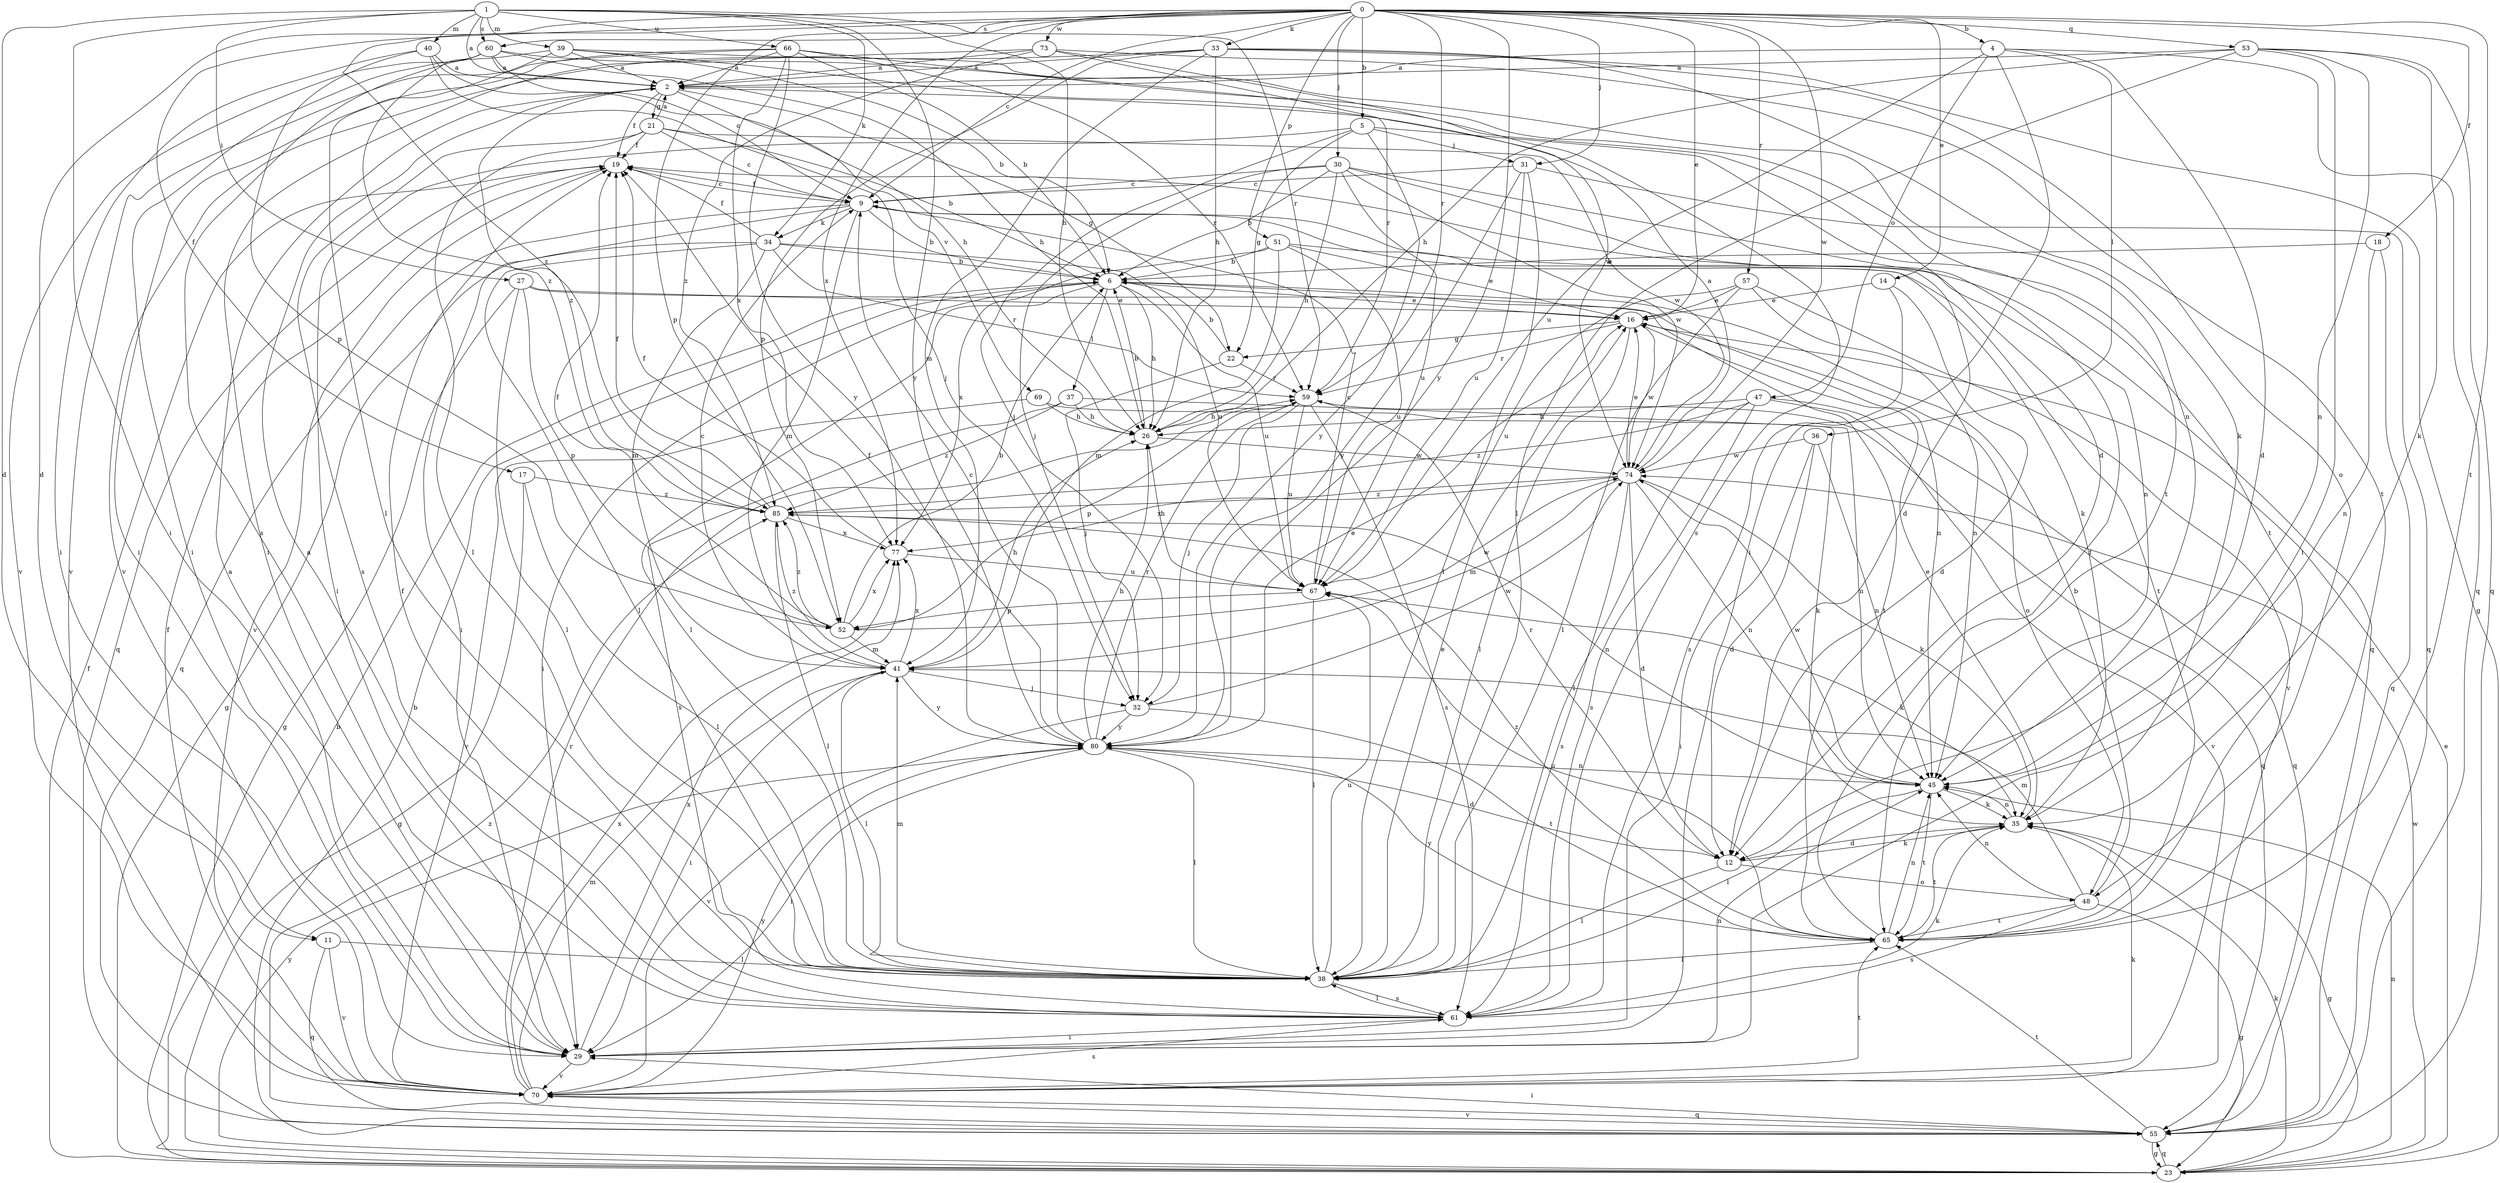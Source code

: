 strict digraph  {
0;
1;
2;
4;
5;
6;
9;
11;
12;
14;
16;
17;
18;
19;
21;
22;
23;
26;
27;
29;
30;
31;
32;
33;
34;
35;
36;
37;
38;
39;
40;
41;
45;
47;
48;
51;
52;
53;
55;
57;
59;
60;
61;
65;
66;
67;
69;
70;
73;
74;
77;
80;
85;
0 -> 4  [label=b];
0 -> 5  [label=b];
0 -> 9  [label=c];
0 -> 11  [label=d];
0 -> 14  [label=e];
0 -> 16  [label=e];
0 -> 17  [label=f];
0 -> 18  [label=f];
0 -> 30  [label=j];
0 -> 31  [label=j];
0 -> 33  [label=k];
0 -> 51  [label=p];
0 -> 52  [label=p];
0 -> 53  [label=q];
0 -> 57  [label=r];
0 -> 59  [label=r];
0 -> 60  [label=s];
0 -> 65  [label=t];
0 -> 73  [label=w];
0 -> 74  [label=w];
0 -> 77  [label=x];
0 -> 80  [label=y];
0 -> 85  [label=z];
1 -> 2  [label=a];
1 -> 11  [label=d];
1 -> 26  [label=h];
1 -> 27  [label=i];
1 -> 29  [label=i];
1 -> 34  [label=k];
1 -> 39  [label=m];
1 -> 40  [label=m];
1 -> 59  [label=r];
1 -> 60  [label=s];
1 -> 66  [label=u];
1 -> 80  [label=y];
2 -> 19  [label=f];
2 -> 21  [label=g];
2 -> 22  [label=g];
2 -> 69  [label=v];
2 -> 85  [label=z];
4 -> 2  [label=a];
4 -> 12  [label=d];
4 -> 29  [label=i];
4 -> 36  [label=l];
4 -> 47  [label=o];
4 -> 55  [label=q];
4 -> 67  [label=u];
5 -> 22  [label=g];
5 -> 29  [label=i];
5 -> 31  [label=j];
5 -> 32  [label=j];
5 -> 65  [label=t];
5 -> 80  [label=y];
6 -> 16  [label=e];
6 -> 26  [label=h];
6 -> 29  [label=i];
6 -> 37  [label=l];
6 -> 38  [label=l];
6 -> 65  [label=t];
6 -> 67  [label=u];
9 -> 6  [label=b];
9 -> 19  [label=f];
9 -> 29  [label=i];
9 -> 34  [label=k];
9 -> 35  [label=k];
9 -> 41  [label=m];
9 -> 45  [label=n];
9 -> 55  [label=q];
11 -> 38  [label=l];
11 -> 55  [label=q];
11 -> 70  [label=v];
12 -> 35  [label=k];
12 -> 38  [label=l];
12 -> 48  [label=o];
12 -> 59  [label=r];
14 -> 12  [label=d];
14 -> 16  [label=e];
14 -> 61  [label=s];
16 -> 22  [label=g];
16 -> 38  [label=l];
16 -> 48  [label=o];
16 -> 59  [label=r];
16 -> 74  [label=w];
17 -> 23  [label=g];
17 -> 38  [label=l];
17 -> 85  [label=z];
18 -> 6  [label=b];
18 -> 45  [label=n];
18 -> 55  [label=q];
19 -> 9  [label=c];
19 -> 55  [label=q];
19 -> 70  [label=v];
21 -> 2  [label=a];
21 -> 6  [label=b];
21 -> 9  [label=c];
21 -> 19  [label=f];
21 -> 38  [label=l];
21 -> 61  [label=s];
21 -> 74  [label=w];
22 -> 6  [label=b];
22 -> 32  [label=j];
22 -> 59  [label=r];
23 -> 6  [label=b];
23 -> 16  [label=e];
23 -> 19  [label=f];
23 -> 35  [label=k];
23 -> 45  [label=n];
23 -> 55  [label=q];
23 -> 74  [label=w];
23 -> 80  [label=y];
26 -> 6  [label=b];
26 -> 74  [label=w];
27 -> 16  [label=e];
27 -> 23  [label=g];
27 -> 38  [label=l];
27 -> 45  [label=n];
27 -> 52  [label=p];
29 -> 2  [label=a];
29 -> 45  [label=n];
29 -> 70  [label=v];
29 -> 77  [label=x];
30 -> 6  [label=b];
30 -> 9  [label=c];
30 -> 12  [label=d];
30 -> 26  [label=h];
30 -> 32  [label=j];
30 -> 55  [label=q];
30 -> 67  [label=u];
30 -> 74  [label=w];
31 -> 9  [label=c];
31 -> 38  [label=l];
31 -> 55  [label=q];
31 -> 67  [label=u];
31 -> 80  [label=y];
32 -> 65  [label=t];
32 -> 70  [label=v];
32 -> 74  [label=w];
32 -> 80  [label=y];
33 -> 2  [label=a];
33 -> 23  [label=g];
33 -> 26  [label=h];
33 -> 35  [label=k];
33 -> 41  [label=m];
33 -> 48  [label=o];
33 -> 52  [label=p];
33 -> 70  [label=v];
34 -> 6  [label=b];
34 -> 19  [label=f];
34 -> 23  [label=g];
34 -> 38  [label=l];
34 -> 41  [label=m];
34 -> 59  [label=r];
34 -> 67  [label=u];
35 -> 12  [label=d];
35 -> 16  [label=e];
35 -> 23  [label=g];
35 -> 45  [label=n];
35 -> 65  [label=t];
36 -> 12  [label=d];
36 -> 29  [label=i];
36 -> 45  [label=n];
36 -> 74  [label=w];
37 -> 26  [label=h];
37 -> 45  [label=n];
37 -> 61  [label=s];
37 -> 85  [label=z];
38 -> 16  [label=e];
38 -> 41  [label=m];
38 -> 61  [label=s];
38 -> 67  [label=u];
39 -> 2  [label=a];
39 -> 6  [label=b];
39 -> 38  [label=l];
39 -> 45  [label=n];
39 -> 61  [label=s];
39 -> 74  [label=w];
40 -> 2  [label=a];
40 -> 26  [label=h];
40 -> 29  [label=i];
40 -> 32  [label=j];
40 -> 52  [label=p];
41 -> 9  [label=c];
41 -> 26  [label=h];
41 -> 29  [label=i];
41 -> 32  [label=j];
41 -> 38  [label=l];
41 -> 77  [label=x];
41 -> 80  [label=y];
41 -> 85  [label=z];
45 -> 35  [label=k];
45 -> 38  [label=l];
45 -> 65  [label=t];
45 -> 74  [label=w];
47 -> 26  [label=h];
47 -> 38  [label=l];
47 -> 55  [label=q];
47 -> 61  [label=s];
47 -> 70  [label=v];
47 -> 85  [label=z];
48 -> 6  [label=b];
48 -> 23  [label=g];
48 -> 41  [label=m];
48 -> 45  [label=n];
48 -> 61  [label=s];
48 -> 65  [label=t];
51 -> 6  [label=b];
51 -> 16  [label=e];
51 -> 41  [label=m];
51 -> 65  [label=t];
51 -> 67  [label=u];
51 -> 77  [label=x];
52 -> 6  [label=b];
52 -> 19  [label=f];
52 -> 41  [label=m];
52 -> 74  [label=w];
52 -> 77  [label=x];
52 -> 85  [label=z];
53 -> 2  [label=a];
53 -> 26  [label=h];
53 -> 29  [label=i];
53 -> 35  [label=k];
53 -> 38  [label=l];
53 -> 45  [label=n];
53 -> 55  [label=q];
55 -> 6  [label=b];
55 -> 23  [label=g];
55 -> 29  [label=i];
55 -> 65  [label=t];
55 -> 70  [label=v];
55 -> 85  [label=z];
57 -> 16  [label=e];
57 -> 38  [label=l];
57 -> 45  [label=n];
57 -> 67  [label=u];
57 -> 70  [label=v];
59 -> 26  [label=h];
59 -> 32  [label=j];
59 -> 52  [label=p];
59 -> 55  [label=q];
59 -> 61  [label=s];
59 -> 67  [label=u];
60 -> 2  [label=a];
60 -> 9  [label=c];
60 -> 26  [label=h];
60 -> 29  [label=i];
60 -> 65  [label=t];
60 -> 70  [label=v];
60 -> 85  [label=z];
61 -> 2  [label=a];
61 -> 19  [label=f];
61 -> 29  [label=i];
61 -> 35  [label=k];
61 -> 38  [label=l];
65 -> 19  [label=f];
65 -> 38  [label=l];
65 -> 45  [label=n];
65 -> 67  [label=u];
65 -> 80  [label=y];
65 -> 85  [label=z];
66 -> 2  [label=a];
66 -> 6  [label=b];
66 -> 12  [label=d];
66 -> 29  [label=i];
66 -> 59  [label=r];
66 -> 70  [label=v];
66 -> 77  [label=x];
66 -> 80  [label=y];
67 -> 9  [label=c];
67 -> 26  [label=h];
67 -> 35  [label=k];
67 -> 38  [label=l];
67 -> 52  [label=p];
69 -> 26  [label=h];
69 -> 35  [label=k];
69 -> 70  [label=v];
70 -> 19  [label=f];
70 -> 35  [label=k];
70 -> 41  [label=m];
70 -> 55  [label=q];
70 -> 59  [label=r];
70 -> 61  [label=s];
70 -> 65  [label=t];
70 -> 77  [label=x];
70 -> 80  [label=y];
73 -> 2  [label=a];
73 -> 29  [label=i];
73 -> 59  [label=r];
73 -> 61  [label=s];
73 -> 65  [label=t];
73 -> 85  [label=z];
74 -> 2  [label=a];
74 -> 12  [label=d];
74 -> 16  [label=e];
74 -> 35  [label=k];
74 -> 41  [label=m];
74 -> 45  [label=n];
74 -> 61  [label=s];
74 -> 77  [label=x];
74 -> 85  [label=z];
77 -> 19  [label=f];
77 -> 67  [label=u];
80 -> 9  [label=c];
80 -> 12  [label=d];
80 -> 16  [label=e];
80 -> 19  [label=f];
80 -> 26  [label=h];
80 -> 29  [label=i];
80 -> 38  [label=l];
80 -> 45  [label=n];
80 -> 59  [label=r];
85 -> 19  [label=f];
85 -> 38  [label=l];
85 -> 45  [label=n];
85 -> 77  [label=x];
}
